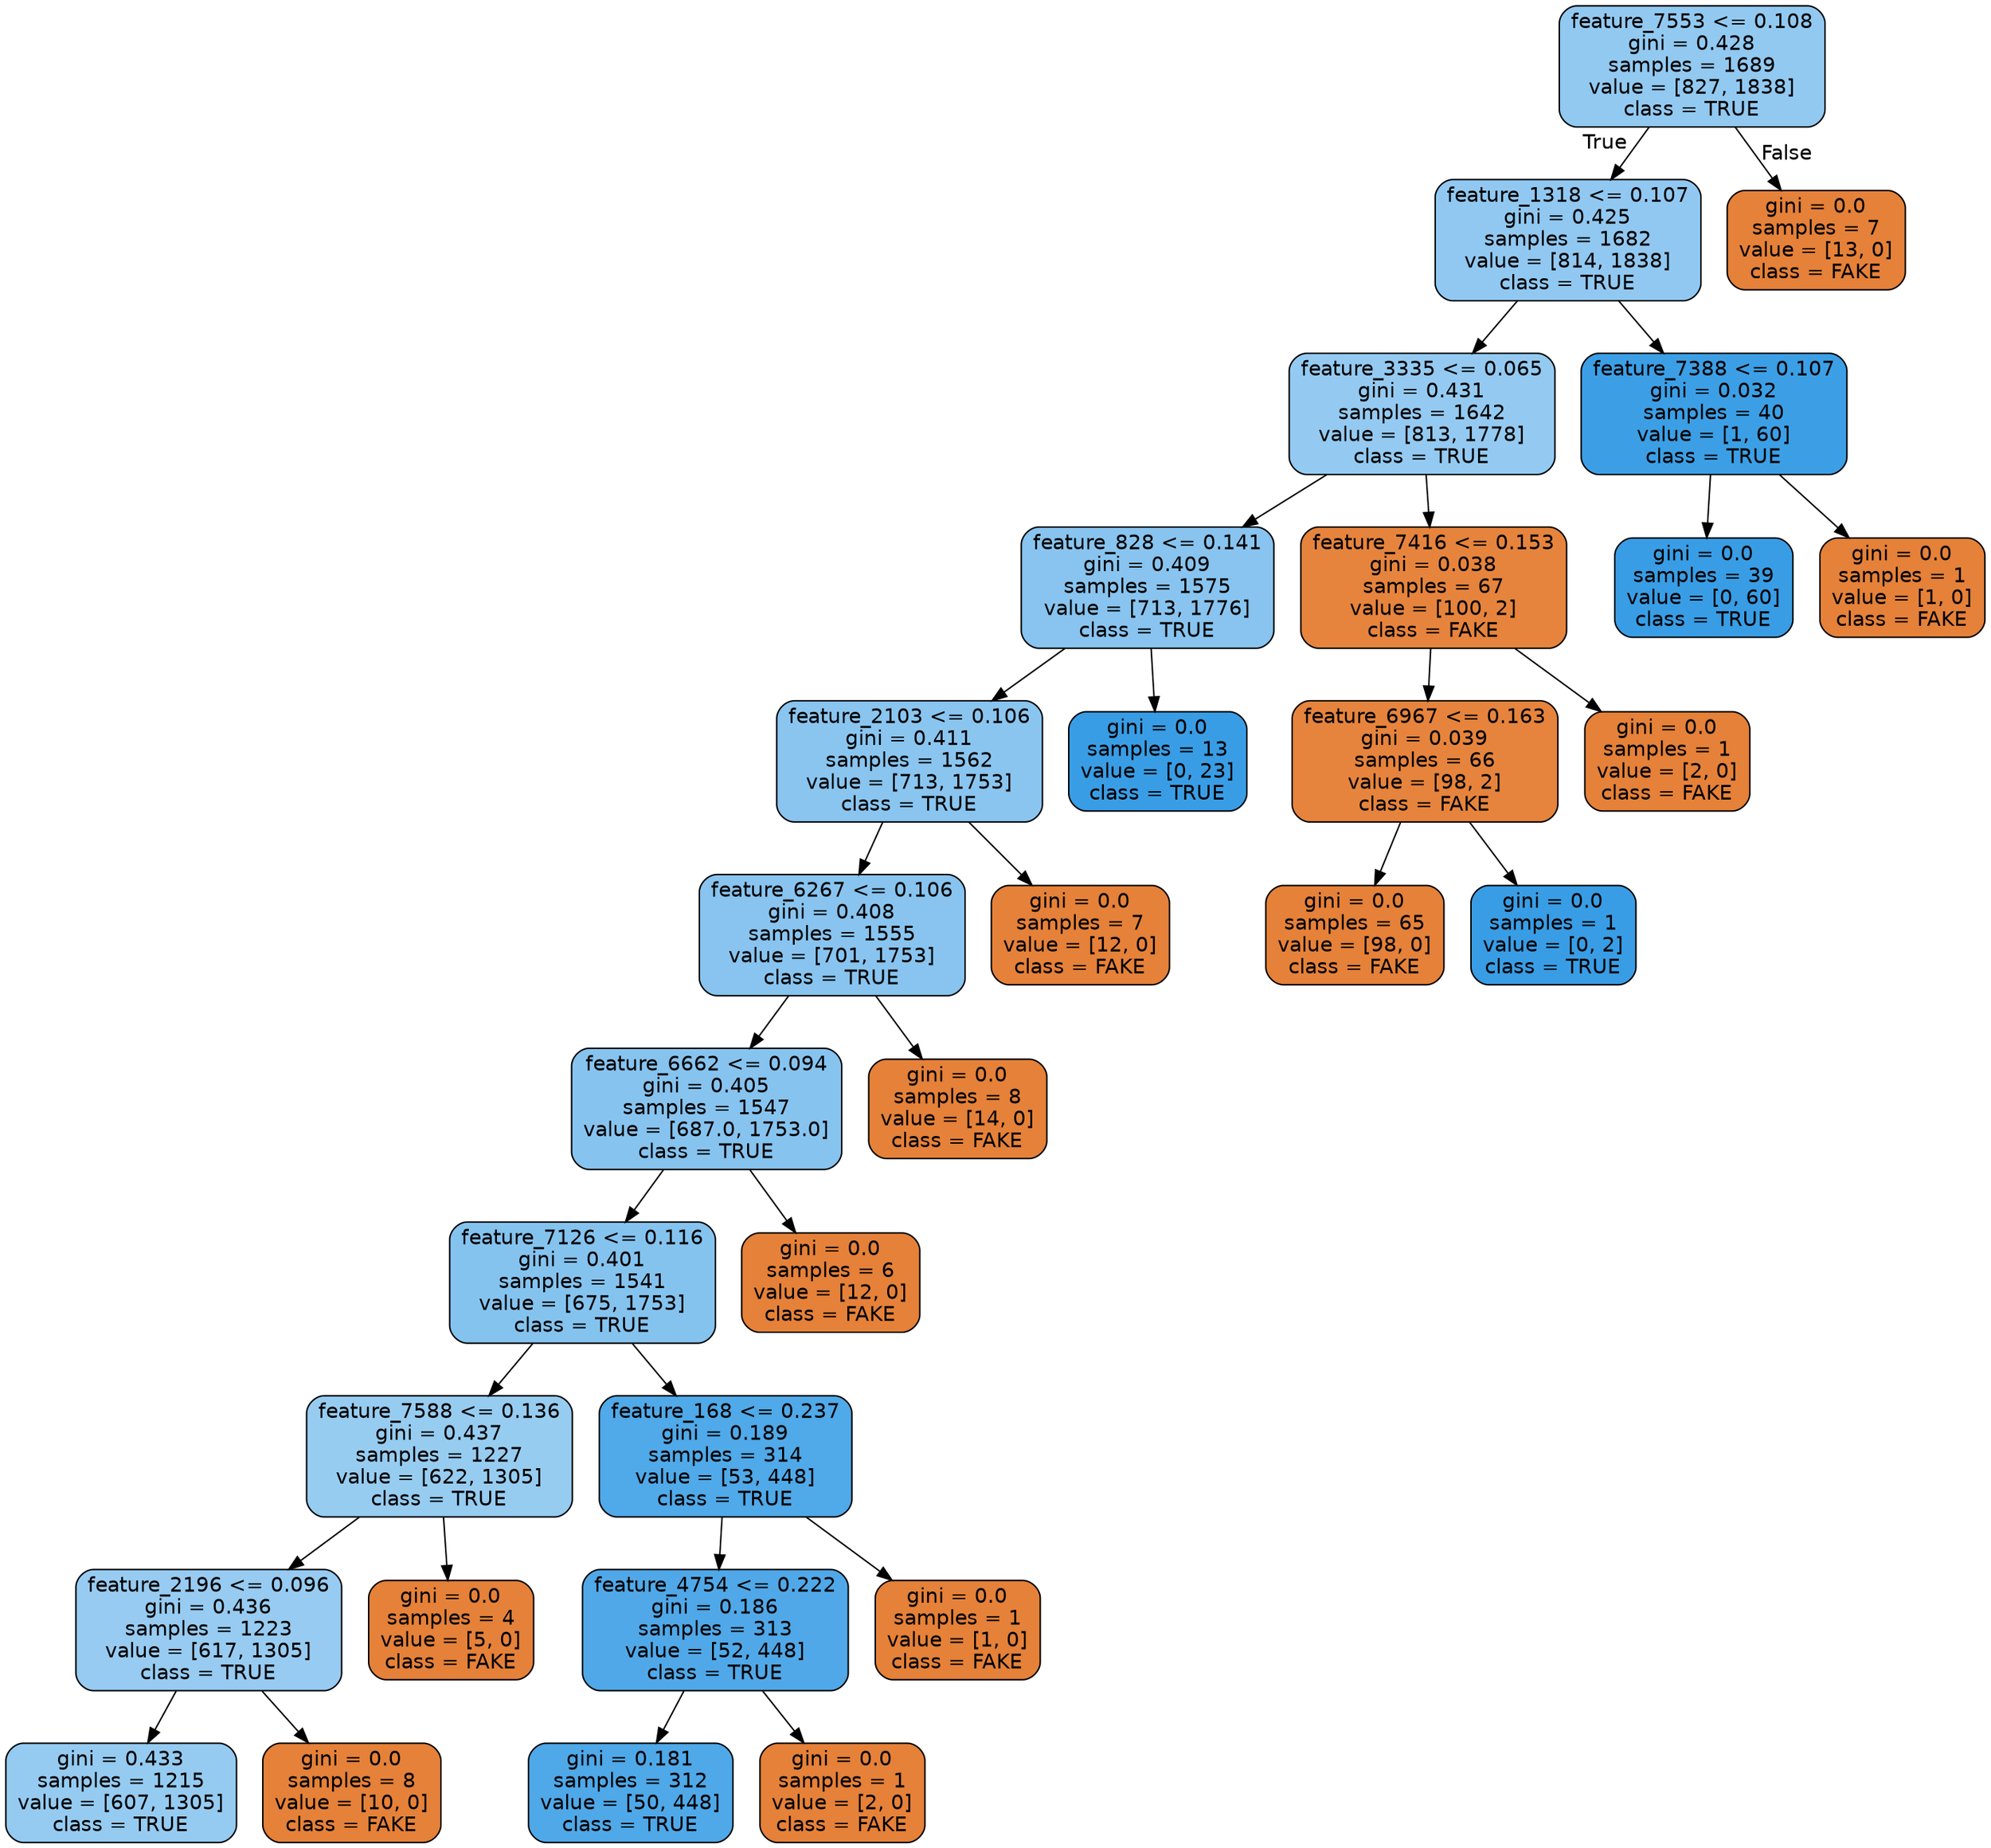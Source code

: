 digraph Tree {
node [shape=box, style="filled, rounded", color="black", fontname="helvetica"] ;
edge [fontname="helvetica"] ;
0 [label="feature_7553 <= 0.108\ngini = 0.428\nsamples = 1689\nvalue = [827, 1838]\nclass = TRUE", fillcolor="#92c9f1"] ;
1 [label="feature_1318 <= 0.107\ngini = 0.425\nsamples = 1682\nvalue = [814, 1838]\nclass = TRUE", fillcolor="#91c8f1"] ;
0 -> 1 [labeldistance=2.5, labelangle=45, headlabel="True"] ;
2 [label="feature_3335 <= 0.065\ngini = 0.431\nsamples = 1642\nvalue = [813, 1778]\nclass = TRUE", fillcolor="#94caf1"] ;
1 -> 2 ;
3 [label="feature_828 <= 0.141\ngini = 0.409\nsamples = 1575\nvalue = [713, 1776]\nclass = TRUE", fillcolor="#88c4ef"] ;
2 -> 3 ;
4 [label="feature_2103 <= 0.106\ngini = 0.411\nsamples = 1562\nvalue = [713, 1753]\nclass = TRUE", fillcolor="#8ac5f0"] ;
3 -> 4 ;
5 [label="feature_6267 <= 0.106\ngini = 0.408\nsamples = 1555\nvalue = [701, 1753]\nclass = TRUE", fillcolor="#88c4ef"] ;
4 -> 5 ;
6 [label="feature_6662 <= 0.094\ngini = 0.405\nsamples = 1547\nvalue = [687.0, 1753.0]\nclass = TRUE", fillcolor="#87c3ef"] ;
5 -> 6 ;
7 [label="feature_7126 <= 0.116\ngini = 0.401\nsamples = 1541\nvalue = [675, 1753]\nclass = TRUE", fillcolor="#85c3ef"] ;
6 -> 7 ;
8 [label="feature_7588 <= 0.136\ngini = 0.437\nsamples = 1227\nvalue = [622, 1305]\nclass = TRUE", fillcolor="#97ccf1"] ;
7 -> 8 ;
9 [label="feature_2196 <= 0.096\ngini = 0.436\nsamples = 1223\nvalue = [617, 1305]\nclass = TRUE", fillcolor="#97cbf1"] ;
8 -> 9 ;
10 [label="gini = 0.433\nsamples = 1215\nvalue = [607, 1305]\nclass = TRUE", fillcolor="#95cbf1"] ;
9 -> 10 ;
11 [label="gini = 0.0\nsamples = 8\nvalue = [10, 0]\nclass = FAKE", fillcolor="#e58139"] ;
9 -> 11 ;
12 [label="gini = 0.0\nsamples = 4\nvalue = [5, 0]\nclass = FAKE", fillcolor="#e58139"] ;
8 -> 12 ;
13 [label="feature_168 <= 0.237\ngini = 0.189\nsamples = 314\nvalue = [53, 448]\nclass = TRUE", fillcolor="#50a9e8"] ;
7 -> 13 ;
14 [label="feature_4754 <= 0.222\ngini = 0.186\nsamples = 313\nvalue = [52, 448]\nclass = TRUE", fillcolor="#50a8e8"] ;
13 -> 14 ;
15 [label="gini = 0.181\nsamples = 312\nvalue = [50, 448]\nclass = TRUE", fillcolor="#4fa8e8"] ;
14 -> 15 ;
16 [label="gini = 0.0\nsamples = 1\nvalue = [2, 0]\nclass = FAKE", fillcolor="#e58139"] ;
14 -> 16 ;
17 [label="gini = 0.0\nsamples = 1\nvalue = [1, 0]\nclass = FAKE", fillcolor="#e58139"] ;
13 -> 17 ;
18 [label="gini = 0.0\nsamples = 6\nvalue = [12, 0]\nclass = FAKE", fillcolor="#e58139"] ;
6 -> 18 ;
19 [label="gini = 0.0\nsamples = 8\nvalue = [14, 0]\nclass = FAKE", fillcolor="#e58139"] ;
5 -> 19 ;
20 [label="gini = 0.0\nsamples = 7\nvalue = [12, 0]\nclass = FAKE", fillcolor="#e58139"] ;
4 -> 20 ;
21 [label="gini = 0.0\nsamples = 13\nvalue = [0, 23]\nclass = TRUE", fillcolor="#399de5"] ;
3 -> 21 ;
22 [label="feature_7416 <= 0.153\ngini = 0.038\nsamples = 67\nvalue = [100, 2]\nclass = FAKE", fillcolor="#e6843d"] ;
2 -> 22 ;
23 [label="feature_6967 <= 0.163\ngini = 0.039\nsamples = 66\nvalue = [98, 2]\nclass = FAKE", fillcolor="#e6843d"] ;
22 -> 23 ;
24 [label="gini = 0.0\nsamples = 65\nvalue = [98, 0]\nclass = FAKE", fillcolor="#e58139"] ;
23 -> 24 ;
25 [label="gini = 0.0\nsamples = 1\nvalue = [0, 2]\nclass = TRUE", fillcolor="#399de5"] ;
23 -> 25 ;
26 [label="gini = 0.0\nsamples = 1\nvalue = [2, 0]\nclass = FAKE", fillcolor="#e58139"] ;
22 -> 26 ;
27 [label="feature_7388 <= 0.107\ngini = 0.032\nsamples = 40\nvalue = [1, 60]\nclass = TRUE", fillcolor="#3c9fe5"] ;
1 -> 27 ;
28 [label="gini = 0.0\nsamples = 39\nvalue = [0, 60]\nclass = TRUE", fillcolor="#399de5"] ;
27 -> 28 ;
29 [label="gini = 0.0\nsamples = 1\nvalue = [1, 0]\nclass = FAKE", fillcolor="#e58139"] ;
27 -> 29 ;
30 [label="gini = 0.0\nsamples = 7\nvalue = [13, 0]\nclass = FAKE", fillcolor="#e58139"] ;
0 -> 30 [labeldistance=2.5, labelangle=-45, headlabel="False"] ;
}
